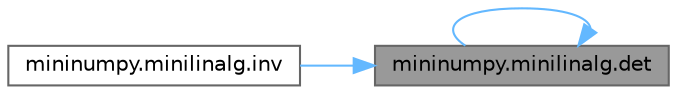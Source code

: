 digraph "mininumpy.minilinalg.det"
{
 // LATEX_PDF_SIZE
  bgcolor="transparent";
  edge [fontname=Helvetica,fontsize=10,labelfontname=Helvetica,labelfontsize=10];
  node [fontname=Helvetica,fontsize=10,shape=box,height=0.2,width=0.4];
  rankdir="RL";
  Node1 [id="Node000001",label="mininumpy.minilinalg.det",height=0.2,width=0.4,color="gray40", fillcolor="grey60", style="filled", fontcolor="black",tooltip=" "];
  Node1 -> Node1 [id="edge1_Node000001_Node000001",dir="back",color="steelblue1",style="solid",tooltip=" "];
  Node1 -> Node2 [id="edge2_Node000001_Node000002",dir="back",color="steelblue1",style="solid",tooltip=" "];
  Node2 [id="Node000002",label="mininumpy.minilinalg.inv",height=0.2,width=0.4,color="grey40", fillcolor="white", style="filled",URL="$namespacemininumpy_1_1minilinalg.html#ac5a2fbdd5eca8d3b339890f1c43447c8",tooltip=" "];
}
